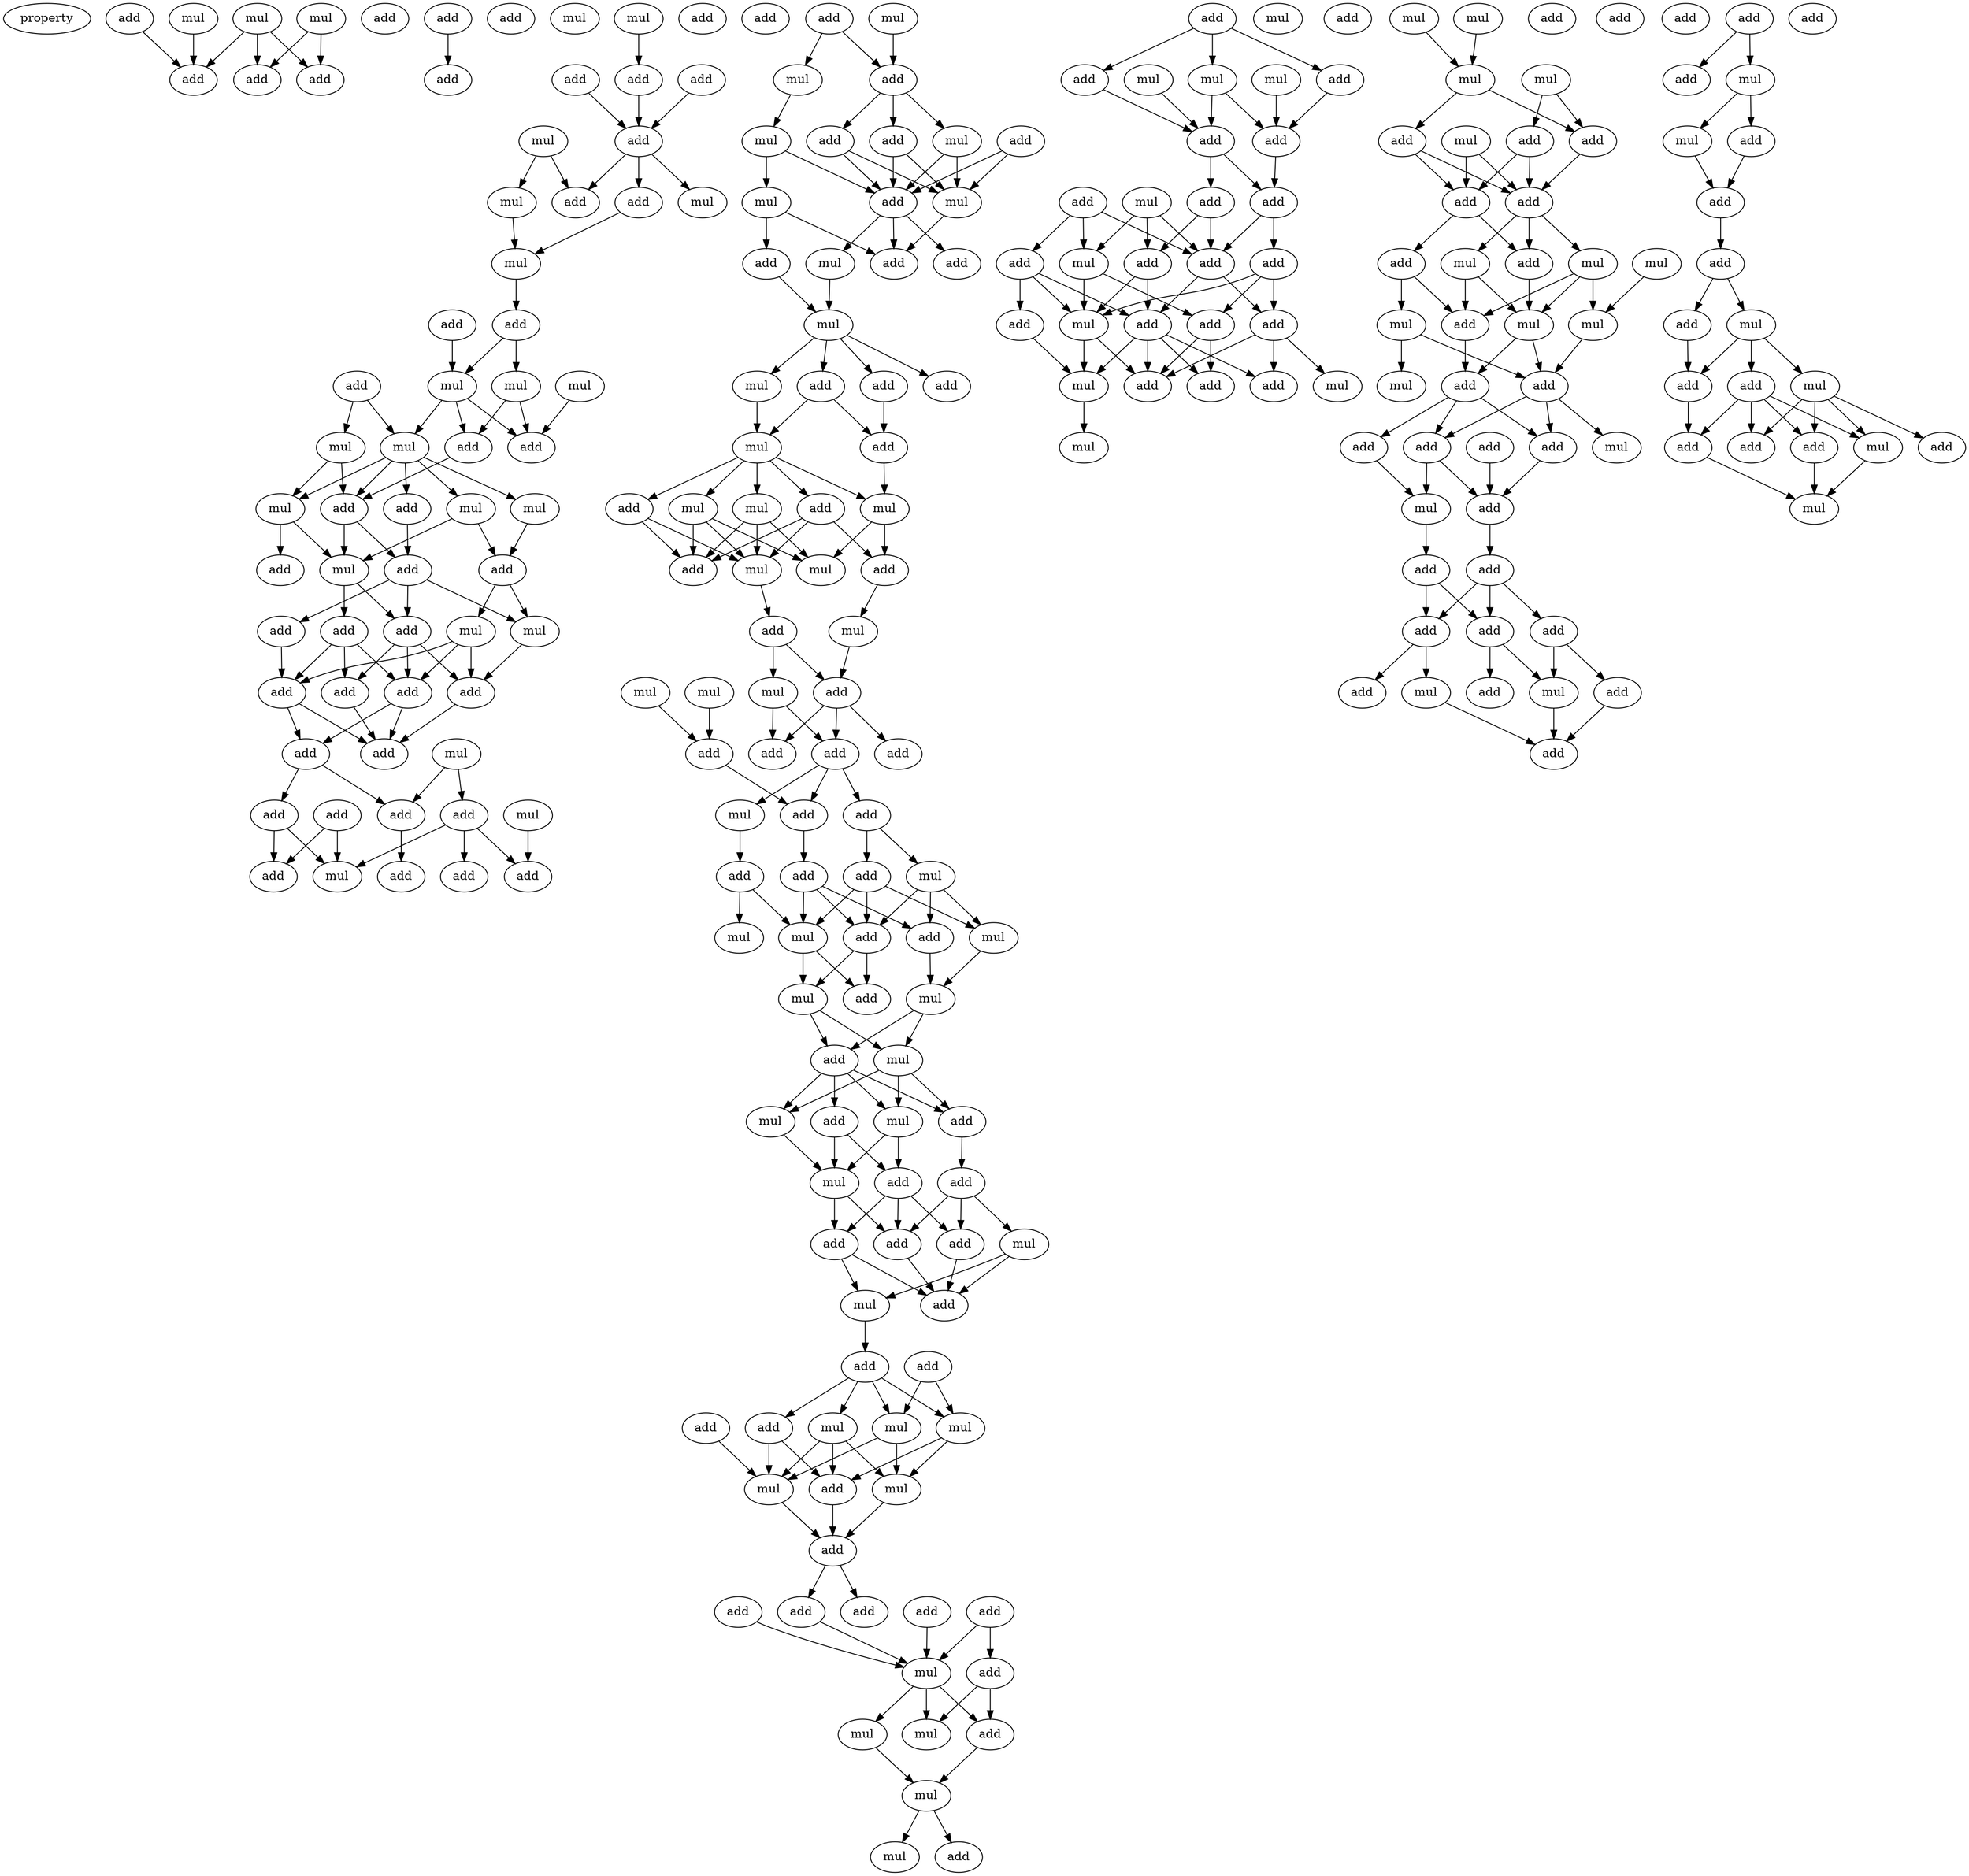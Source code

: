 digraph {
    node [fontcolor=black]
    property [mul=2,lf=1.1]
    0 [ label = add ];
    1 [ label = mul ];
    2 [ label = mul ];
    3 [ label = mul ];
    4 [ label = add ];
    5 [ label = add ];
    6 [ label = add ];
    7 [ label = add ];
    8 [ label = add ];
    9 [ label = add ];
    10 [ label = add ];
    11 [ label = mul ];
    12 [ label = mul ];
    13 [ label = add ];
    14 [ label = add ];
    15 [ label = add ];
    16 [ label = mul ];
    17 [ label = add ];
    18 [ label = add ];
    19 [ label = add ];
    20 [ label = add ];
    21 [ label = mul ];
    22 [ label = mul ];
    23 [ label = mul ];
    24 [ label = add ];
    25 [ label = add ];
    26 [ label = add ];
    27 [ label = mul ];
    28 [ label = mul ];
    29 [ label = mul ];
    30 [ label = mul ];
    31 [ label = add ];
    32 [ label = mul ];
    33 [ label = add ];
    34 [ label = mul ];
    35 [ label = add ];
    36 [ label = mul ];
    37 [ label = mul ];
    38 [ label = add ];
    39 [ label = add ];
    40 [ label = add ];
    41 [ label = add ];
    42 [ label = mul ];
    43 [ label = mul ];
    44 [ label = add ];
    45 [ label = add ];
    46 [ label = mul ];
    47 [ label = add ];
    48 [ label = add ];
    49 [ label = add ];
    50 [ label = add ];
    51 [ label = add ];
    52 [ label = add ];
    53 [ label = mul ];
    54 [ label = add ];
    55 [ label = add ];
    56 [ label = add ];
    57 [ label = add ];
    58 [ label = add ];
    59 [ label = mul ];
    60 [ label = add ];
    61 [ label = add ];
    62 [ label = add ];
    63 [ label = add ];
    64 [ label = mul ];
    65 [ label = add ];
    66 [ label = add ];
    67 [ label = mul ];
    68 [ label = add ];
    69 [ label = mul ];
    70 [ label = mul ];
    71 [ label = add ];
    72 [ label = add ];
    73 [ label = mul ];
    74 [ label = add ];
    75 [ label = add ];
    76 [ label = mul ];
    77 [ label = mul ];
    78 [ label = add ];
    79 [ label = add ];
    80 [ label = add ];
    81 [ label = mul ];
    82 [ label = mul ];
    83 [ label = mul ];
    84 [ label = add ];
    85 [ label = add ];
    86 [ label = add ];
    87 [ label = add ];
    88 [ label = mul ];
    89 [ label = add ];
    90 [ label = mul ];
    91 [ label = mul ];
    92 [ label = mul ];
    93 [ label = add ];
    94 [ label = mul ];
    95 [ label = mul ];
    96 [ label = add ];
    97 [ label = add ];
    98 [ label = add ];
    99 [ label = mul ];
    100 [ label = mul ];
    101 [ label = add ];
    102 [ label = mul ];
    103 [ label = mul ];
    104 [ label = add ];
    105 [ label = add ];
    106 [ label = add ];
    107 [ label = add ];
    108 [ label = add ];
    109 [ label = add ];
    110 [ label = mul ];
    111 [ label = add ];
    112 [ label = mul ];
    113 [ label = add ];
    114 [ label = add ];
    115 [ label = add ];
    116 [ label = mul ];
    117 [ label = add ];
    118 [ label = mul ];
    119 [ label = mul ];
    120 [ label = mul ];
    121 [ label = mul ];
    122 [ label = add ];
    123 [ label = add ];
    124 [ label = mul ];
    125 [ label = mul ];
    126 [ label = add ];
    127 [ label = add ];
    128 [ label = mul ];
    129 [ label = add ];
    130 [ label = mul ];
    131 [ label = add ];
    132 [ label = add ];
    133 [ label = mul ];
    134 [ label = add ];
    135 [ label = add ];
    136 [ label = mul ];
    137 [ label = add ];
    138 [ label = add ];
    139 [ label = add ];
    140 [ label = add ];
    141 [ label = add ];
    142 [ label = mul ];
    143 [ label = mul ];
    144 [ label = mul ];
    145 [ label = add ];
    146 [ label = mul ];
    147 [ label = mul ];
    148 [ label = add ];
    149 [ label = add ];
    150 [ label = add ];
    151 [ label = add ];
    152 [ label = add ];
    153 [ label = add ];
    154 [ label = add ];
    155 [ label = mul ];
    156 [ label = mul ];
    157 [ label = mul ];
    158 [ label = add ];
    159 [ label = mul ];
    160 [ label = mul ];
    161 [ label = add ];
    162 [ label = add ];
    163 [ label = add ];
    164 [ label = add ];
    165 [ label = mul ];
    166 [ label = mul ];
    167 [ label = mul ];
    168 [ label = add ];
    169 [ label = add ];
    170 [ label = add ];
    171 [ label = mul ];
    172 [ label = add ];
    173 [ label = add ];
    174 [ label = mul ];
    175 [ label = add ];
    176 [ label = add ];
    177 [ label = add ];
    178 [ label = add ];
    179 [ label = add ];
    180 [ label = add ];
    181 [ label = add ];
    182 [ label = add ];
    183 [ label = mul ];
    184 [ label = add ];
    185 [ label = mul ];
    186 [ label = mul ];
    187 [ label = add ];
    188 [ label = add ];
    189 [ label = mul ];
    190 [ label = mul ];
    191 [ label = add ];
    192 [ label = mul ];
    193 [ label = add ];
    194 [ label = mul ];
    195 [ label = mul ];
    196 [ label = mul ];
    197 [ label = add ];
    198 [ label = add ];
    199 [ label = mul ];
    200 [ label = add ];
    201 [ label = add ];
    202 [ label = add ];
    203 [ label = add ];
    204 [ label = mul ];
    205 [ label = add ];
    206 [ label = mul ];
    207 [ label = mul ];
    208 [ label = mul ];
    209 [ label = mul ];
    210 [ label = add ];
    211 [ label = mul ];
    212 [ label = add ];
    213 [ label = mul ];
    214 [ label = add ];
    215 [ label = add ];
    216 [ label = add ];
    217 [ label = add ];
    218 [ label = mul ];
    219 [ label = add ];
    220 [ label = mul ];
    221 [ label = add ];
    222 [ label = add ];
    223 [ label = add ];
    224 [ label = add ];
    225 [ label = add ];
    226 [ label = add ];
    227 [ label = add ];
    228 [ label = add ];
    229 [ label = add ];
    230 [ label = mul ];
    231 [ label = add ];
    232 [ label = mul ];
    233 [ label = add ];
    234 [ label = add ];
    235 [ label = add ];
    236 [ label = add ];
    237 [ label = add ];
    238 [ label = mul ];
    239 [ label = mul ];
    240 [ label = add ];
    241 [ label = add ];
    242 [ label = add ];
    243 [ label = add ];
    244 [ label = mul ];
    245 [ label = add ];
    246 [ label = add ];
    247 [ label = mul ];
    248 [ label = mul ];
    249 [ label = add ];
    250 [ label = add ];
    251 [ label = add ];
    252 [ label = add ];
    253 [ label = mul ];
    0 -> 4 [ name = 0 ];
    1 -> 4 [ name = 1 ];
    2 -> 4 [ name = 2 ];
    2 -> 5 [ name = 3 ];
    2 -> 6 [ name = 4 ];
    3 -> 5 [ name = 5 ];
    3 -> 6 [ name = 6 ];
    8 -> 9 [ name = 7 ];
    12 -> 14 [ name = 8 ];
    13 -> 17 [ name = 9 ];
    14 -> 17 [ name = 10 ];
    15 -> 17 [ name = 11 ];
    16 -> 19 [ name = 12 ];
    16 -> 22 [ name = 13 ];
    17 -> 19 [ name = 14 ];
    17 -> 20 [ name = 15 ];
    17 -> 21 [ name = 16 ];
    20 -> 23 [ name = 17 ];
    22 -> 23 [ name = 18 ];
    23 -> 24 [ name = 19 ];
    24 -> 28 [ name = 20 ];
    24 -> 29 [ name = 21 ];
    25 -> 28 [ name = 22 ];
    26 -> 30 [ name = 23 ];
    26 -> 32 [ name = 24 ];
    27 -> 31 [ name = 25 ];
    28 -> 30 [ name = 26 ];
    28 -> 31 [ name = 27 ];
    28 -> 33 [ name = 28 ];
    29 -> 31 [ name = 29 ];
    29 -> 33 [ name = 30 ];
    30 -> 34 [ name = 31 ];
    30 -> 35 [ name = 32 ];
    30 -> 36 [ name = 33 ];
    30 -> 37 [ name = 34 ];
    30 -> 38 [ name = 35 ];
    32 -> 35 [ name = 36 ];
    32 -> 37 [ name = 37 ];
    33 -> 35 [ name = 38 ];
    34 -> 40 [ name = 39 ];
    34 -> 42 [ name = 40 ];
    35 -> 41 [ name = 41 ];
    35 -> 42 [ name = 42 ];
    36 -> 40 [ name = 43 ];
    37 -> 39 [ name = 44 ];
    37 -> 42 [ name = 45 ];
    38 -> 41 [ name = 46 ];
    40 -> 43 [ name = 47 ];
    40 -> 46 [ name = 48 ];
    41 -> 44 [ name = 49 ];
    41 -> 45 [ name = 50 ];
    41 -> 46 [ name = 51 ];
    42 -> 45 [ name = 52 ];
    42 -> 47 [ name = 53 ];
    43 -> 48 [ name = 54 ];
    43 -> 49 [ name = 55 ];
    43 -> 51 [ name = 56 ];
    44 -> 49 [ name = 57 ];
    45 -> 48 [ name = 58 ];
    45 -> 50 [ name = 59 ];
    45 -> 51 [ name = 60 ];
    46 -> 48 [ name = 61 ];
    47 -> 49 [ name = 62 ];
    47 -> 50 [ name = 63 ];
    47 -> 51 [ name = 64 ];
    48 -> 54 [ name = 65 ];
    49 -> 52 [ name = 66 ];
    49 -> 54 [ name = 67 ];
    50 -> 54 [ name = 68 ];
    51 -> 52 [ name = 69 ];
    51 -> 54 [ name = 70 ];
    52 -> 57 [ name = 71 ];
    52 -> 58 [ name = 72 ];
    53 -> 55 [ name = 73 ];
    53 -> 58 [ name = 74 ];
    55 -> 61 [ name = 75 ];
    55 -> 62 [ name = 76 ];
    55 -> 64 [ name = 77 ];
    56 -> 60 [ name = 78 ];
    56 -> 64 [ name = 79 ];
    57 -> 60 [ name = 80 ];
    57 -> 64 [ name = 81 ];
    58 -> 63 [ name = 82 ];
    59 -> 61 [ name = 83 ];
    66 -> 68 [ name = 84 ];
    66 -> 69 [ name = 85 ];
    67 -> 68 [ name = 86 ];
    68 -> 72 [ name = 87 ];
    68 -> 73 [ name = 88 ];
    68 -> 74 [ name = 89 ];
    69 -> 70 [ name = 90 ];
    70 -> 75 [ name = 91 ];
    70 -> 76 [ name = 92 ];
    71 -> 75 [ name = 93 ];
    71 -> 77 [ name = 94 ];
    72 -> 75 [ name = 95 ];
    72 -> 77 [ name = 96 ];
    73 -> 75 [ name = 97 ];
    73 -> 77 [ name = 98 ];
    74 -> 75 [ name = 99 ];
    74 -> 77 [ name = 100 ];
    75 -> 78 [ name = 101 ];
    75 -> 79 [ name = 102 ];
    75 -> 81 [ name = 103 ];
    76 -> 78 [ name = 104 ];
    76 -> 80 [ name = 105 ];
    77 -> 78 [ name = 106 ];
    80 -> 82 [ name = 107 ];
    81 -> 82 [ name = 108 ];
    82 -> 83 [ name = 109 ];
    82 -> 84 [ name = 110 ];
    82 -> 85 [ name = 111 ];
    82 -> 86 [ name = 112 ];
    83 -> 88 [ name = 113 ];
    85 -> 87 [ name = 114 ];
    85 -> 88 [ name = 115 ];
    86 -> 87 [ name = 116 ];
    87 -> 90 [ name = 117 ];
    88 -> 89 [ name = 118 ];
    88 -> 90 [ name = 119 ];
    88 -> 91 [ name = 120 ];
    88 -> 92 [ name = 121 ];
    88 -> 93 [ name = 122 ];
    89 -> 95 [ name = 123 ];
    89 -> 96 [ name = 124 ];
    90 -> 94 [ name = 125 ];
    90 -> 97 [ name = 126 ];
    91 -> 94 [ name = 127 ];
    91 -> 95 [ name = 128 ];
    91 -> 96 [ name = 129 ];
    92 -> 94 [ name = 130 ];
    92 -> 95 [ name = 131 ];
    92 -> 96 [ name = 132 ];
    93 -> 95 [ name = 133 ];
    93 -> 96 [ name = 134 ];
    93 -> 97 [ name = 135 ];
    95 -> 98 [ name = 136 ];
    97 -> 99 [ name = 137 ];
    98 -> 101 [ name = 138 ];
    98 -> 102 [ name = 139 ];
    99 -> 101 [ name = 140 ];
    100 -> 105 [ name = 141 ];
    101 -> 104 [ name = 142 ];
    101 -> 106 [ name = 143 ];
    101 -> 107 [ name = 144 ];
    102 -> 104 [ name = 145 ];
    102 -> 107 [ name = 146 ];
    103 -> 105 [ name = 147 ];
    104 -> 108 [ name = 148 ];
    104 -> 109 [ name = 149 ];
    104 -> 110 [ name = 150 ];
    105 -> 109 [ name = 151 ];
    108 -> 112 [ name = 152 ];
    108 -> 113 [ name = 153 ];
    109 -> 114 [ name = 154 ];
    110 -> 111 [ name = 155 ];
    111 -> 118 [ name = 156 ];
    111 -> 119 [ name = 157 ];
    112 -> 115 [ name = 158 ];
    112 -> 116 [ name = 159 ];
    112 -> 117 [ name = 160 ];
    113 -> 115 [ name = 161 ];
    113 -> 116 [ name = 162 ];
    113 -> 118 [ name = 163 ];
    114 -> 115 [ name = 164 ];
    114 -> 117 [ name = 165 ];
    114 -> 118 [ name = 166 ];
    115 -> 120 [ name = 167 ];
    115 -> 122 [ name = 168 ];
    116 -> 121 [ name = 169 ];
    117 -> 121 [ name = 170 ];
    118 -> 120 [ name = 171 ];
    118 -> 122 [ name = 172 ];
    120 -> 123 [ name = 173 ];
    120 -> 124 [ name = 174 ];
    121 -> 123 [ name = 175 ];
    121 -> 124 [ name = 176 ];
    123 -> 125 [ name = 177 ];
    123 -> 126 [ name = 178 ];
    123 -> 127 [ name = 179 ];
    123 -> 128 [ name = 180 ];
    124 -> 125 [ name = 181 ];
    124 -> 127 [ name = 182 ];
    124 -> 128 [ name = 183 ];
    125 -> 130 [ name = 184 ];
    125 -> 131 [ name = 185 ];
    126 -> 130 [ name = 186 ];
    126 -> 131 [ name = 187 ];
    127 -> 129 [ name = 188 ];
    128 -> 130 [ name = 189 ];
    129 -> 132 [ name = 190 ];
    129 -> 133 [ name = 191 ];
    129 -> 135 [ name = 192 ];
    130 -> 132 [ name = 193 ];
    130 -> 134 [ name = 194 ];
    131 -> 132 [ name = 195 ];
    131 -> 134 [ name = 196 ];
    131 -> 135 [ name = 197 ];
    132 -> 137 [ name = 198 ];
    133 -> 136 [ name = 199 ];
    133 -> 137 [ name = 200 ];
    134 -> 136 [ name = 201 ];
    134 -> 137 [ name = 202 ];
    135 -> 137 [ name = 203 ];
    136 -> 139 [ name = 204 ];
    138 -> 142 [ name = 205 ];
    138 -> 143 [ name = 206 ];
    139 -> 140 [ name = 207 ];
    139 -> 142 [ name = 208 ];
    139 -> 143 [ name = 209 ];
    139 -> 144 [ name = 210 ];
    140 -> 145 [ name = 211 ];
    140 -> 146 [ name = 212 ];
    141 -> 146 [ name = 213 ];
    142 -> 145 [ name = 214 ];
    142 -> 147 [ name = 215 ];
    143 -> 146 [ name = 216 ];
    143 -> 147 [ name = 217 ];
    144 -> 145 [ name = 218 ];
    144 -> 146 [ name = 219 ];
    144 -> 147 [ name = 220 ];
    145 -> 148 [ name = 221 ];
    146 -> 148 [ name = 222 ];
    147 -> 148 [ name = 223 ];
    148 -> 151 [ name = 224 ];
    148 -> 152 [ name = 225 ];
    149 -> 155 [ name = 226 ];
    150 -> 154 [ name = 227 ];
    150 -> 155 [ name = 228 ];
    151 -> 155 [ name = 229 ];
    153 -> 155 [ name = 230 ];
    154 -> 156 [ name = 231 ];
    154 -> 158 [ name = 232 ];
    155 -> 156 [ name = 233 ];
    155 -> 157 [ name = 234 ];
    155 -> 158 [ name = 235 ];
    157 -> 159 [ name = 236 ];
    158 -> 159 [ name = 237 ];
    159 -> 160 [ name = 238 ];
    159 -> 161 [ name = 239 ];
    162 -> 163 [ name = 240 ];
    162 -> 164 [ name = 241 ];
    162 -> 165 [ name = 242 ];
    163 -> 169 [ name = 243 ];
    164 -> 168 [ name = 244 ];
    165 -> 168 [ name = 245 ];
    165 -> 169 [ name = 246 ];
    166 -> 169 [ name = 247 ];
    167 -> 168 [ name = 248 ];
    168 -> 172 [ name = 249 ];
    168 -> 173 [ name = 250 ];
    169 -> 172 [ name = 251 ];
    170 -> 174 [ name = 252 ];
    170 -> 175 [ name = 253 ];
    170 -> 177 [ name = 254 ];
    171 -> 174 [ name = 255 ];
    171 -> 177 [ name = 256 ];
    171 -> 178 [ name = 257 ];
    172 -> 176 [ name = 258 ];
    172 -> 177 [ name = 259 ];
    173 -> 177 [ name = 260 ];
    173 -> 178 [ name = 261 ];
    174 -> 180 [ name = 262 ];
    174 -> 183 [ name = 263 ];
    175 -> 179 [ name = 264 ];
    175 -> 182 [ name = 265 ];
    175 -> 183 [ name = 266 ];
    176 -> 180 [ name = 267 ];
    176 -> 181 [ name = 268 ];
    176 -> 183 [ name = 269 ];
    177 -> 181 [ name = 270 ];
    177 -> 182 [ name = 271 ];
    178 -> 182 [ name = 272 ];
    178 -> 183 [ name = 273 ];
    179 -> 185 [ name = 274 ];
    180 -> 184 [ name = 275 ];
    180 -> 188 [ name = 276 ];
    181 -> 184 [ name = 277 ];
    181 -> 186 [ name = 278 ];
    181 -> 187 [ name = 279 ];
    182 -> 184 [ name = 280 ];
    182 -> 185 [ name = 281 ];
    182 -> 187 [ name = 282 ];
    182 -> 188 [ name = 283 ];
    183 -> 184 [ name = 284 ];
    183 -> 185 [ name = 285 ];
    185 -> 189 [ name = 286 ];
    192 -> 195 [ name = 287 ];
    194 -> 195 [ name = 288 ];
    195 -> 197 [ name = 289 ];
    195 -> 200 [ name = 290 ];
    196 -> 197 [ name = 291 ];
    196 -> 198 [ name = 292 ];
    197 -> 202 [ name = 293 ];
    198 -> 201 [ name = 294 ];
    198 -> 202 [ name = 295 ];
    199 -> 201 [ name = 296 ];
    199 -> 202 [ name = 297 ];
    200 -> 201 [ name = 298 ];
    200 -> 202 [ name = 299 ];
    201 -> 203 [ name = 300 ];
    201 -> 205 [ name = 301 ];
    202 -> 204 [ name = 302 ];
    202 -> 205 [ name = 303 ];
    202 -> 207 [ name = 304 ];
    203 -> 210 [ name = 305 ];
    203 -> 211 [ name = 306 ];
    204 -> 208 [ name = 307 ];
    204 -> 210 [ name = 308 ];
    205 -> 208 [ name = 309 ];
    206 -> 209 [ name = 310 ];
    207 -> 208 [ name = 311 ];
    207 -> 209 [ name = 312 ];
    207 -> 210 [ name = 313 ];
    208 -> 212 [ name = 314 ];
    208 -> 214 [ name = 315 ];
    209 -> 212 [ name = 316 ];
    210 -> 214 [ name = 317 ];
    211 -> 212 [ name = 318 ];
    211 -> 213 [ name = 319 ];
    212 -> 215 [ name = 320 ];
    212 -> 217 [ name = 321 ];
    212 -> 218 [ name = 322 ];
    214 -> 215 [ name = 323 ];
    214 -> 217 [ name = 324 ];
    214 -> 219 [ name = 325 ];
    215 -> 221 [ name = 326 ];
    216 -> 221 [ name = 327 ];
    217 -> 220 [ name = 328 ];
    217 -> 221 [ name = 329 ];
    219 -> 220 [ name = 330 ];
    220 -> 224 [ name = 331 ];
    221 -> 223 [ name = 332 ];
    223 -> 225 [ name = 333 ];
    223 -> 226 [ name = 334 ];
    223 -> 227 [ name = 335 ];
    224 -> 226 [ name = 336 ];
    224 -> 227 [ name = 337 ];
    225 -> 229 [ name = 338 ];
    225 -> 230 [ name = 339 ];
    226 -> 228 [ name = 340 ];
    226 -> 232 [ name = 341 ];
    227 -> 230 [ name = 342 ];
    227 -> 231 [ name = 343 ];
    229 -> 233 [ name = 344 ];
    230 -> 233 [ name = 345 ];
    232 -> 233 [ name = 346 ];
    235 -> 237 [ name = 347 ];
    235 -> 238 [ name = 348 ];
    238 -> 239 [ name = 349 ];
    238 -> 240 [ name = 350 ];
    239 -> 241 [ name = 351 ];
    240 -> 241 [ name = 352 ];
    241 -> 242 [ name = 353 ];
    242 -> 243 [ name = 354 ];
    242 -> 244 [ name = 355 ];
    243 -> 246 [ name = 356 ];
    244 -> 245 [ name = 357 ];
    244 -> 246 [ name = 358 ];
    244 -> 247 [ name = 359 ];
    245 -> 248 [ name = 360 ];
    245 -> 250 [ name = 361 ];
    245 -> 251 [ name = 362 ];
    245 -> 252 [ name = 363 ];
    246 -> 251 [ name = 364 ];
    247 -> 248 [ name = 365 ];
    247 -> 249 [ name = 366 ];
    247 -> 250 [ name = 367 ];
    247 -> 252 [ name = 368 ];
    248 -> 253 [ name = 369 ];
    250 -> 253 [ name = 370 ];
    251 -> 253 [ name = 371 ];
}
